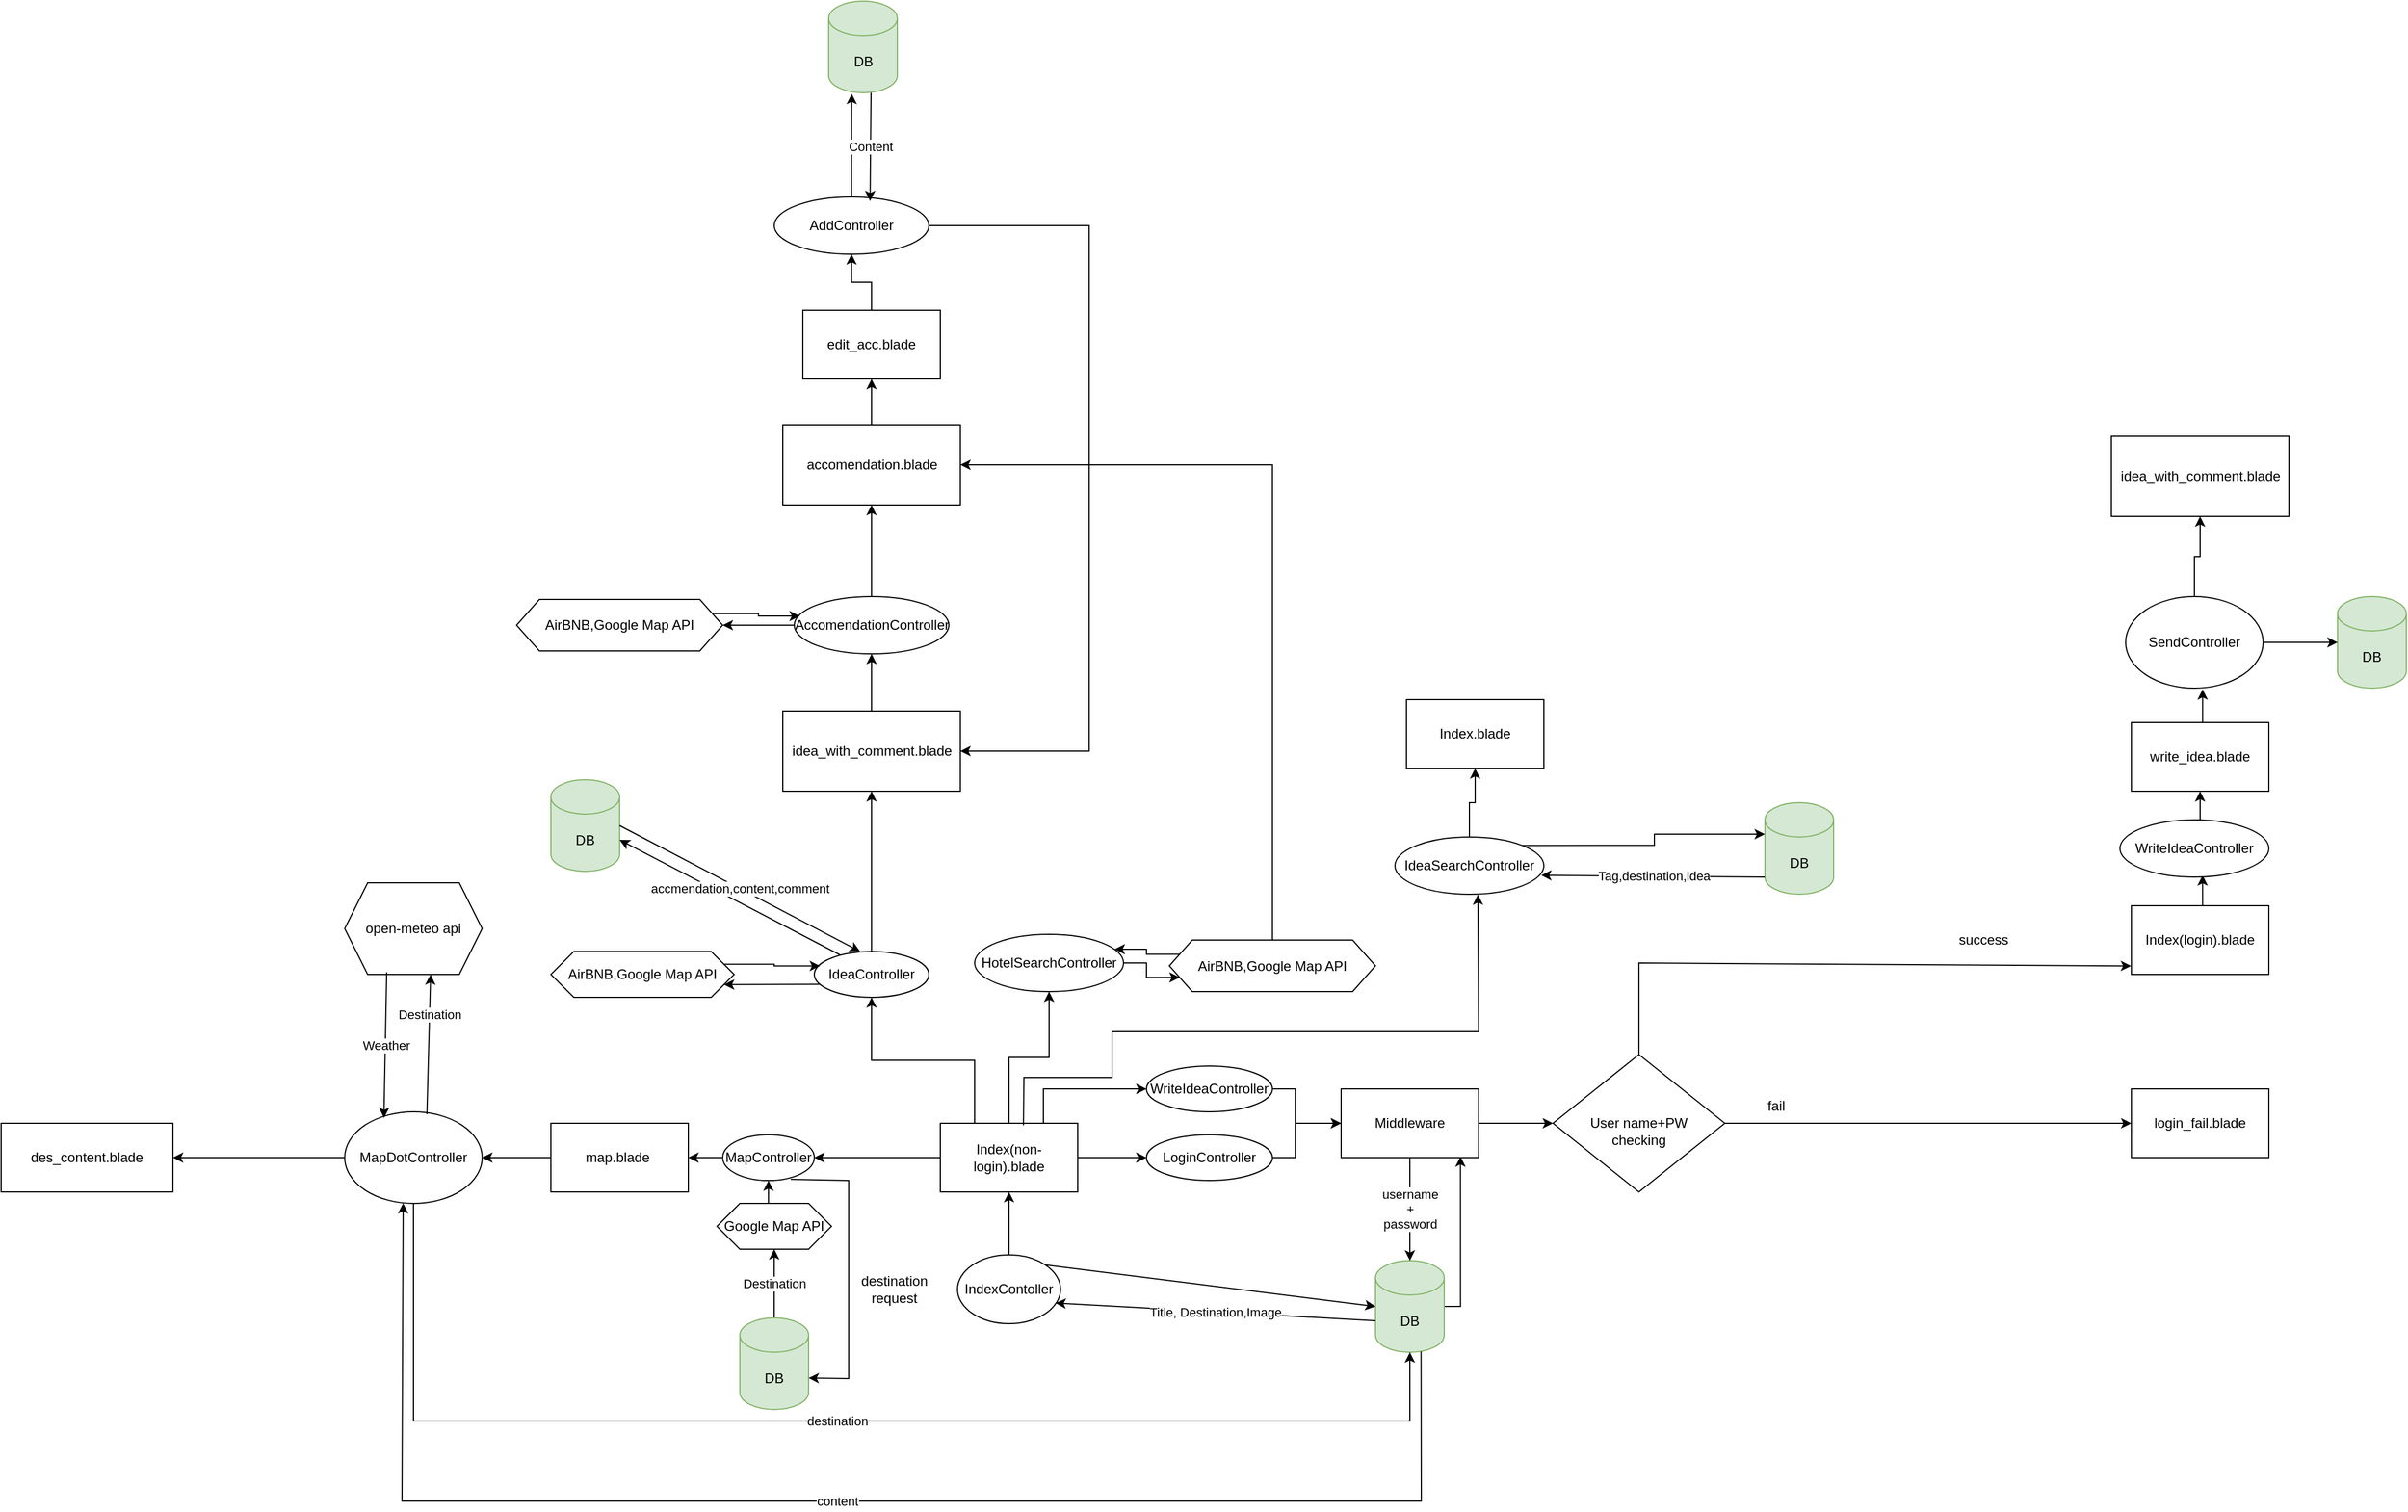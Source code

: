 <mxfile version="21.6.2" type="device">
  <diagram name="第 1 页" id="vHGsVmpdQtaU-nKr-r6q">
    <mxGraphModel dx="1869" dy="2163" grid="1" gridSize="10" guides="1" tooltips="1" connect="1" arrows="1" fold="1" page="1" pageScale="1" pageWidth="827" pageHeight="1169" math="0" shadow="0">
      <root>
        <mxCell id="0" />
        <mxCell id="1" parent="0" />
        <mxCell id="zs9oyGR2Aw34xddNkXtN-66" style="edgeStyle=orthogonalEdgeStyle;rounded=0;orthogonalLoop=1;jettySize=auto;html=1;exitX=1;exitY=0.5;exitDx=0;exitDy=0;exitPerimeter=0;entryX=0.868;entryY=0.983;entryDx=0;entryDy=0;entryPerimeter=0;" parent="1" source="zs9oyGR2Aw34xddNkXtN-1" target="zs9oyGR2Aw34xddNkXtN-12" edge="1">
          <mxGeometry relative="1" as="geometry">
            <mxPoint x="920" y="280" as="targetPoint" />
            <Array as="points">
              <mxPoint x="754" y="280" />
            </Array>
          </mxGeometry>
        </mxCell>
        <mxCell id="zs9oyGR2Aw34xddNkXtN-1" value="DB" style="shape=cylinder3;whiteSpace=wrap;html=1;boundedLbl=1;backgroundOutline=1;size=15;fillColor=#d5e8d4;strokeColor=#82b366;" parent="1" vertex="1">
          <mxGeometry x="680" y="240" width="60" height="80" as="geometry" />
        </mxCell>
        <mxCell id="zs9oyGR2Aw34xddNkXtN-7" style="edgeStyle=orthogonalEdgeStyle;rounded=0;orthogonalLoop=1;jettySize=auto;html=1;exitX=0;exitY=0.5;exitDx=0;exitDy=0;entryX=1;entryY=0.5;entryDx=0;entryDy=0;" parent="1" source="zs9oyGR2Aw34xddNkXtN-2" target="zs9oyGR2Aw34xddNkXtN-3" edge="1">
          <mxGeometry relative="1" as="geometry" />
        </mxCell>
        <mxCell id="zs9oyGR2Aw34xddNkXtN-8" style="edgeStyle=orthogonalEdgeStyle;rounded=0;orthogonalLoop=1;jettySize=auto;html=1;exitX=0.25;exitY=0;exitDx=0;exitDy=0;entryX=0.5;entryY=1;entryDx=0;entryDy=0;" parent="1" source="zs9oyGR2Aw34xddNkXtN-2" target="zs9oyGR2Aw34xddNkXtN-6" edge="1">
          <mxGeometry relative="1" as="geometry" />
        </mxCell>
        <mxCell id="zs9oyGR2Aw34xddNkXtN-10" style="edgeStyle=orthogonalEdgeStyle;rounded=0;orthogonalLoop=1;jettySize=auto;html=1;exitX=1;exitY=0.5;exitDx=0;exitDy=0;entryX=0;entryY=0.5;entryDx=0;entryDy=0;" parent="1" source="zs9oyGR2Aw34xddNkXtN-2" target="zs9oyGR2Aw34xddNkXtN-4" edge="1">
          <mxGeometry relative="1" as="geometry" />
        </mxCell>
        <mxCell id="zs9oyGR2Aw34xddNkXtN-11" style="edgeStyle=orthogonalEdgeStyle;rounded=0;orthogonalLoop=1;jettySize=auto;html=1;exitX=0.75;exitY=0;exitDx=0;exitDy=0;entryX=0;entryY=0.5;entryDx=0;entryDy=0;" parent="1" source="zs9oyGR2Aw34xddNkXtN-2" target="zs9oyGR2Aw34xddNkXtN-5" edge="1">
          <mxGeometry relative="1" as="geometry" />
        </mxCell>
        <mxCell id="zs9oyGR2Aw34xddNkXtN-130" style="edgeStyle=orthogonalEdgeStyle;rounded=0;orthogonalLoop=1;jettySize=auto;html=1;exitX=0.5;exitY=0;exitDx=0;exitDy=0;entryX=0.5;entryY=1;entryDx=0;entryDy=0;" parent="1" source="zs9oyGR2Aw34xddNkXtN-2" target="zs9oyGR2Aw34xddNkXtN-129" edge="1">
          <mxGeometry relative="1" as="geometry" />
        </mxCell>
        <mxCell id="zs9oyGR2Aw34xddNkXtN-2" value="Index(non-login).blade" style="rounded=0;whiteSpace=wrap;html=1;" parent="1" vertex="1">
          <mxGeometry x="300" y="120" width="120" height="60" as="geometry" />
        </mxCell>
        <mxCell id="zs9oyGR2Aw34xddNkXtN-30" style="edgeStyle=orthogonalEdgeStyle;rounded=0;orthogonalLoop=1;jettySize=auto;html=1;exitX=0;exitY=0.5;exitDx=0;exitDy=0;entryX=1;entryY=0.5;entryDx=0;entryDy=0;" parent="1" source="zs9oyGR2Aw34xddNkXtN-3" target="zs9oyGR2Aw34xddNkXtN-29" edge="1">
          <mxGeometry relative="1" as="geometry" />
        </mxCell>
        <mxCell id="zs9oyGR2Aw34xddNkXtN-3" value="MapController" style="ellipse;whiteSpace=wrap;html=1;" parent="1" vertex="1">
          <mxGeometry x="110" y="130" width="80" height="40" as="geometry" />
        </mxCell>
        <mxCell id="zs9oyGR2Aw34xddNkXtN-15" style="edgeStyle=orthogonalEdgeStyle;rounded=0;orthogonalLoop=1;jettySize=auto;html=1;exitX=1;exitY=0.5;exitDx=0;exitDy=0;entryX=0;entryY=0.5;entryDx=0;entryDy=0;" parent="1" source="zs9oyGR2Aw34xddNkXtN-4" target="zs9oyGR2Aw34xddNkXtN-12" edge="1">
          <mxGeometry relative="1" as="geometry">
            <Array as="points">
              <mxPoint x="610" y="150" />
              <mxPoint x="610" y="120" />
            </Array>
          </mxGeometry>
        </mxCell>
        <mxCell id="zs9oyGR2Aw34xddNkXtN-4" value="LoginController" style="ellipse;whiteSpace=wrap;html=1;" parent="1" vertex="1">
          <mxGeometry x="480" y="130" width="110" height="40" as="geometry" />
        </mxCell>
        <mxCell id="zs9oyGR2Aw34xddNkXtN-13" style="edgeStyle=orthogonalEdgeStyle;rounded=0;orthogonalLoop=1;jettySize=auto;html=1;exitX=1;exitY=0.5;exitDx=0;exitDy=0;entryX=0;entryY=0.5;entryDx=0;entryDy=0;" parent="1" source="zs9oyGR2Aw34xddNkXtN-5" target="zs9oyGR2Aw34xddNkXtN-12" edge="1">
          <mxGeometry relative="1" as="geometry">
            <Array as="points">
              <mxPoint x="610" y="90" />
              <mxPoint x="610" y="120" />
            </Array>
          </mxGeometry>
        </mxCell>
        <mxCell id="zs9oyGR2Aw34xddNkXtN-5" value="WriteIdeaController" style="ellipse;whiteSpace=wrap;html=1;" parent="1" vertex="1">
          <mxGeometry x="480" y="70" width="110" height="40" as="geometry" />
        </mxCell>
        <mxCell id="zs9oyGR2Aw34xddNkXtN-28" style="edgeStyle=orthogonalEdgeStyle;rounded=0;orthogonalLoop=1;jettySize=auto;html=1;exitX=0.5;exitY=0;exitDx=0;exitDy=0;entryX=0.5;entryY=1;entryDx=0;entryDy=0;" parent="1" source="zs9oyGR2Aw34xddNkXtN-6" target="zs9oyGR2Aw34xddNkXtN-27" edge="1">
          <mxGeometry relative="1" as="geometry" />
        </mxCell>
        <mxCell id="zs9oyGR2Aw34xddNkXtN-6" value="IdeaController" style="ellipse;whiteSpace=wrap;html=1;" parent="1" vertex="1">
          <mxGeometry x="190" y="-30" width="100" height="40" as="geometry" />
        </mxCell>
        <mxCell id="zs9oyGR2Aw34xddNkXtN-65" style="edgeStyle=orthogonalEdgeStyle;rounded=0;orthogonalLoop=1;jettySize=auto;html=1;exitX=1;exitY=0.5;exitDx=0;exitDy=0;entryX=0;entryY=0.5;entryDx=0;entryDy=0;" parent="1" source="zs9oyGR2Aw34xddNkXtN-12" target="zs9oyGR2Aw34xddNkXtN-20" edge="1">
          <mxGeometry relative="1" as="geometry" />
        </mxCell>
        <mxCell id="zs9oyGR2Aw34xddNkXtN-12" value="Middleware" style="rounded=0;whiteSpace=wrap;html=1;" parent="1" vertex="1">
          <mxGeometry x="650" y="90" width="120" height="60" as="geometry" />
        </mxCell>
        <mxCell id="zs9oyGR2Aw34xddNkXtN-145" style="edgeStyle=orthogonalEdgeStyle;rounded=0;orthogonalLoop=1;jettySize=auto;html=1;exitX=0.5;exitY=0;exitDx=0;exitDy=0;entryX=0.555;entryY=0.968;entryDx=0;entryDy=0;entryPerimeter=0;" parent="1" source="zs9oyGR2Aw34xddNkXtN-16" target="zs9oyGR2Aw34xddNkXtN-144" edge="1">
          <mxGeometry relative="1" as="geometry" />
        </mxCell>
        <mxCell id="zs9oyGR2Aw34xddNkXtN-16" value="Index(login).blade" style="rounded=0;whiteSpace=wrap;html=1;" parent="1" vertex="1">
          <mxGeometry x="1340" y="-70" width="120" height="60" as="geometry" />
        </mxCell>
        <mxCell id="zs9oyGR2Aw34xddNkXtN-20" value="&lt;br&gt;User name+PW&lt;br&gt;checking" style="rhombus;whiteSpace=wrap;html=1;" parent="1" vertex="1">
          <mxGeometry x="835" y="60" width="150" height="120" as="geometry" />
        </mxCell>
        <mxCell id="zs9oyGR2Aw34xddNkXtN-25" value="login_fail.blade" style="rounded=0;whiteSpace=wrap;html=1;" parent="1" vertex="1">
          <mxGeometry x="1340" y="90" width="120" height="60" as="geometry" />
        </mxCell>
        <mxCell id="zs9oyGR2Aw34xddNkXtN-111" style="edgeStyle=orthogonalEdgeStyle;rounded=0;orthogonalLoop=1;jettySize=auto;html=1;exitX=0.5;exitY=0;exitDx=0;exitDy=0;entryX=0.5;entryY=1;entryDx=0;entryDy=0;" parent="1" source="zs9oyGR2Aw34xddNkXtN-27" target="zs9oyGR2Aw34xddNkXtN-104" edge="1">
          <mxGeometry relative="1" as="geometry" />
        </mxCell>
        <mxCell id="zs9oyGR2Aw34xddNkXtN-27" value="idea_with_comment.blade" style="rounded=0;whiteSpace=wrap;html=1;" parent="1" vertex="1">
          <mxGeometry x="162.5" y="-240" width="155" height="70" as="geometry" />
        </mxCell>
        <mxCell id="zs9oyGR2Aw34xddNkXtN-51" style="edgeStyle=orthogonalEdgeStyle;rounded=0;orthogonalLoop=1;jettySize=auto;html=1;exitX=0;exitY=0.5;exitDx=0;exitDy=0;entryX=1;entryY=0.5;entryDx=0;entryDy=0;" parent="1" source="zs9oyGR2Aw34xddNkXtN-29" target="zs9oyGR2Aw34xddNkXtN-50" edge="1">
          <mxGeometry relative="1" as="geometry" />
        </mxCell>
        <mxCell id="zs9oyGR2Aw34xddNkXtN-29" value="map.blade&amp;nbsp;" style="rounded=0;whiteSpace=wrap;html=1;" parent="1" vertex="1">
          <mxGeometry x="-40" y="120" width="120" height="60" as="geometry" />
        </mxCell>
        <mxCell id="zs9oyGR2Aw34xddNkXtN-73" style="edgeStyle=orthogonalEdgeStyle;rounded=0;orthogonalLoop=1;jettySize=auto;html=1;exitX=0.5;exitY=0;exitDx=0;exitDy=0;entryX=0.5;entryY=1;entryDx=0;entryDy=0;" parent="1" source="zs9oyGR2Aw34xddNkXtN-31" target="zs9oyGR2Aw34xddNkXtN-3" edge="1">
          <mxGeometry relative="1" as="geometry" />
        </mxCell>
        <mxCell id="zs9oyGR2Aw34xddNkXtN-31" value="Google Map API" style="shape=hexagon;perimeter=hexagonPerimeter2;whiteSpace=wrap;html=1;fixedSize=1;" parent="1" vertex="1">
          <mxGeometry x="105" y="190" width="100" height="40" as="geometry" />
        </mxCell>
        <mxCell id="zs9oyGR2Aw34xddNkXtN-41" value="" style="endArrow=classic;html=1;rounded=0;exitX=0.5;exitY=1;exitDx=0;exitDy=0;entryX=0.5;entryY=0;entryDx=0;entryDy=0;entryPerimeter=0;" parent="1" source="zs9oyGR2Aw34xddNkXtN-12" target="zs9oyGR2Aw34xddNkXtN-1" edge="1">
          <mxGeometry relative="1" as="geometry">
            <mxPoint x="250" y="160" as="sourcePoint" />
            <mxPoint x="350" y="160" as="targetPoint" />
          </mxGeometry>
        </mxCell>
        <mxCell id="zs9oyGR2Aw34xddNkXtN-42" value="username&lt;br&gt;+&lt;br&gt;password" style="edgeLabel;resizable=0;html=1;align=center;verticalAlign=middle;" parent="zs9oyGR2Aw34xddNkXtN-41" connectable="0" vertex="1">
          <mxGeometry relative="1" as="geometry">
            <mxPoint as="offset" />
          </mxGeometry>
        </mxCell>
        <mxCell id="zs9oyGR2Aw34xddNkXtN-46" value="" style="endArrow=classic;html=1;rounded=0;exitX=0.5;exitY=0;exitDx=0;exitDy=0;exitPerimeter=0;entryX=0.5;entryY=1;entryDx=0;entryDy=0;" parent="1" source="zs9oyGR2Aw34xddNkXtN-71" target="zs9oyGR2Aw34xddNkXtN-31" edge="1">
          <mxGeometry relative="1" as="geometry">
            <mxPoint x="210" y="280" as="sourcePoint" />
            <mxPoint x="140" y="230" as="targetPoint" />
          </mxGeometry>
        </mxCell>
        <mxCell id="zs9oyGR2Aw34xddNkXtN-47" value="Destination" style="edgeLabel;resizable=0;html=1;align=center;verticalAlign=middle;" parent="zs9oyGR2Aw34xddNkXtN-46" connectable="0" vertex="1">
          <mxGeometry relative="1" as="geometry">
            <mxPoint as="offset" />
          </mxGeometry>
        </mxCell>
        <mxCell id="zs9oyGR2Aw34xddNkXtN-63" style="edgeStyle=orthogonalEdgeStyle;rounded=0;orthogonalLoop=1;jettySize=auto;html=1;exitX=0;exitY=0.5;exitDx=0;exitDy=0;entryX=1;entryY=0.5;entryDx=0;entryDy=0;" parent="1" source="zs9oyGR2Aw34xddNkXtN-50" target="zs9oyGR2Aw34xddNkXtN-62" edge="1">
          <mxGeometry relative="1" as="geometry" />
        </mxCell>
        <mxCell id="zs9oyGR2Aw34xddNkXtN-50" value="MapDotController" style="ellipse;whiteSpace=wrap;html=1;" parent="1" vertex="1">
          <mxGeometry x="-220" y="110" width="120" height="80" as="geometry" />
        </mxCell>
        <mxCell id="zs9oyGR2Aw34xddNkXtN-52" value="" style="endArrow=classic;html=1;rounded=0;exitX=0.5;exitY=1;exitDx=0;exitDy=0;entryX=0.5;entryY=1;entryDx=0;entryDy=0;entryPerimeter=0;" parent="1" source="zs9oyGR2Aw34xddNkXtN-50" target="zs9oyGR2Aw34xddNkXtN-1" edge="1">
          <mxGeometry relative="1" as="geometry">
            <mxPoint x="220" y="260" as="sourcePoint" />
            <mxPoint x="770" y="380" as="targetPoint" />
            <Array as="points">
              <mxPoint x="-160" y="380" />
              <mxPoint x="710" y="380" />
            </Array>
          </mxGeometry>
        </mxCell>
        <mxCell id="zs9oyGR2Aw34xddNkXtN-53" value="destination" style="edgeLabel;resizable=0;html=1;align=center;verticalAlign=middle;" parent="zs9oyGR2Aw34xddNkXtN-52" connectable="0" vertex="1">
          <mxGeometry relative="1" as="geometry" />
        </mxCell>
        <mxCell id="zs9oyGR2Aw34xddNkXtN-56" value="" style="endArrow=classic;html=1;rounded=0;exitX=0.663;exitY=0.992;exitDx=0;exitDy=0;exitPerimeter=0;entryX=0.425;entryY=0.997;entryDx=0;entryDy=0;entryPerimeter=0;" parent="1" source="zs9oyGR2Aw34xddNkXtN-1" target="zs9oyGR2Aw34xddNkXtN-50" edge="1">
          <mxGeometry relative="1" as="geometry">
            <mxPoint x="790" y="410" as="sourcePoint" />
            <mxPoint x="-370" y="250" as="targetPoint" />
            <Array as="points">
              <mxPoint x="720" y="450" />
              <mxPoint x="-170" y="450" />
            </Array>
          </mxGeometry>
        </mxCell>
        <mxCell id="zs9oyGR2Aw34xddNkXtN-57" value="content" style="edgeLabel;resizable=0;html=1;align=center;verticalAlign=middle;" parent="zs9oyGR2Aw34xddNkXtN-56" connectable="0" vertex="1">
          <mxGeometry relative="1" as="geometry">
            <mxPoint as="offset" />
          </mxGeometry>
        </mxCell>
        <mxCell id="zs9oyGR2Aw34xddNkXtN-58" value="open-meteo api" style="shape=hexagon;perimeter=hexagonPerimeter2;whiteSpace=wrap;html=1;fixedSize=1;" parent="1" vertex="1">
          <mxGeometry x="-220" y="-90" width="120" height="80" as="geometry" />
        </mxCell>
        <mxCell id="zs9oyGR2Aw34xddNkXtN-62" value="des_content.blade" style="rounded=0;whiteSpace=wrap;html=1;" parent="1" vertex="1">
          <mxGeometry x="-520" y="120" width="150" height="60" as="geometry" />
        </mxCell>
        <mxCell id="zs9oyGR2Aw34xddNkXtN-67" value="" style="endArrow=classic;html=1;rounded=0;exitX=0.5;exitY=0;exitDx=0;exitDy=0;entryX=-0.002;entryY=0.877;entryDx=0;entryDy=0;entryPerimeter=0;" parent="1" source="zs9oyGR2Aw34xddNkXtN-20" target="zs9oyGR2Aw34xddNkXtN-16" edge="1">
          <mxGeometry width="50" height="50" relative="1" as="geometry">
            <mxPoint x="800" y="190" as="sourcePoint" />
            <mxPoint x="850" y="140" as="targetPoint" />
            <Array as="points">
              <mxPoint x="910" y="-20" />
            </Array>
          </mxGeometry>
        </mxCell>
        <mxCell id="zs9oyGR2Aw34xddNkXtN-68" value="" style="endArrow=classic;html=1;rounded=0;exitX=1;exitY=0.5;exitDx=0;exitDy=0;entryX=0;entryY=0.5;entryDx=0;entryDy=0;" parent="1" source="zs9oyGR2Aw34xddNkXtN-20" target="zs9oyGR2Aw34xddNkXtN-25" edge="1">
          <mxGeometry width="50" height="50" relative="1" as="geometry">
            <mxPoint x="800" y="190" as="sourcePoint" />
            <mxPoint x="850" y="140" as="targetPoint" />
          </mxGeometry>
        </mxCell>
        <mxCell id="zs9oyGR2Aw34xddNkXtN-69" value="success" style="text;html=1;strokeColor=none;fillColor=none;align=center;verticalAlign=middle;whiteSpace=wrap;rounded=0;" parent="1" vertex="1">
          <mxGeometry x="1181" y="-55" width="60" height="30" as="geometry" />
        </mxCell>
        <mxCell id="zs9oyGR2Aw34xddNkXtN-70" value="fail" style="text;html=1;strokeColor=none;fillColor=none;align=center;verticalAlign=middle;whiteSpace=wrap;rounded=0;" parent="1" vertex="1">
          <mxGeometry x="1000" y="90" width="60" height="30" as="geometry" />
        </mxCell>
        <mxCell id="zs9oyGR2Aw34xddNkXtN-71" value="DB" style="shape=cylinder3;whiteSpace=wrap;html=1;boundedLbl=1;backgroundOutline=1;size=15;fillColor=#d5e8d4;strokeColor=#82b366;" parent="1" vertex="1">
          <mxGeometry x="125" y="290" width="60" height="80" as="geometry" />
        </mxCell>
        <mxCell id="zs9oyGR2Aw34xddNkXtN-74" value="" style="endArrow=classic;html=1;rounded=0;exitX=0.743;exitY=0.975;exitDx=0;exitDy=0;exitPerimeter=0;entryX=1;entryY=0;entryDx=0;entryDy=52.5;entryPerimeter=0;" parent="1" source="zs9oyGR2Aw34xddNkXtN-3" target="zs9oyGR2Aw34xddNkXtN-71" edge="1">
          <mxGeometry width="50" height="50" relative="1" as="geometry">
            <mxPoint x="310" y="290" as="sourcePoint" />
            <mxPoint x="220" y="350" as="targetPoint" />
            <Array as="points">
              <mxPoint x="220" y="170" />
              <mxPoint x="220" y="343" />
            </Array>
          </mxGeometry>
        </mxCell>
        <mxCell id="zs9oyGR2Aw34xddNkXtN-75" value="destination request" style="text;html=1;strokeColor=none;fillColor=none;align=center;verticalAlign=middle;whiteSpace=wrap;rounded=0;" parent="1" vertex="1">
          <mxGeometry x="230" y="250" width="60" height="30" as="geometry" />
        </mxCell>
        <mxCell id="zs9oyGR2Aw34xddNkXtN-77" value="" style="endArrow=classic;html=1;rounded=0;exitX=0.598;exitY=0.027;exitDx=0;exitDy=0;exitPerimeter=0;entryX=0.625;entryY=1;entryDx=0;entryDy=0;" parent="1" source="zs9oyGR2Aw34xddNkXtN-50" target="zs9oyGR2Aw34xddNkXtN-58" edge="1">
          <mxGeometry relative="1" as="geometry">
            <mxPoint x="-180" y="60" as="sourcePoint" />
            <mxPoint x="-80" y="60" as="targetPoint" />
          </mxGeometry>
        </mxCell>
        <mxCell id="zs9oyGR2Aw34xddNkXtN-78" value="Destination" style="edgeLabel;resizable=0;html=1;align=center;verticalAlign=middle;" parent="zs9oyGR2Aw34xddNkXtN-77" connectable="0" vertex="1">
          <mxGeometry relative="1" as="geometry">
            <mxPoint y="-26" as="offset" />
          </mxGeometry>
        </mxCell>
        <mxCell id="zs9oyGR2Aw34xddNkXtN-79" value="" style="endArrow=classic;html=1;rounded=0;exitX=0.305;exitY=0.977;exitDx=0;exitDy=0;exitPerimeter=0;entryX=0.285;entryY=0.067;entryDx=0;entryDy=0;entryPerimeter=0;" parent="1" source="zs9oyGR2Aw34xddNkXtN-58" target="zs9oyGR2Aw34xddNkXtN-50" edge="1">
          <mxGeometry relative="1" as="geometry">
            <mxPoint x="-180" y="60" as="sourcePoint" />
            <mxPoint x="-80" y="60" as="targetPoint" />
          </mxGeometry>
        </mxCell>
        <mxCell id="zs9oyGR2Aw34xddNkXtN-80" value="Weather" style="edgeLabel;resizable=0;html=1;align=center;verticalAlign=middle;" parent="zs9oyGR2Aw34xddNkXtN-79" connectable="0" vertex="1">
          <mxGeometry relative="1" as="geometry" />
        </mxCell>
        <mxCell id="zs9oyGR2Aw34xddNkXtN-91" style="edgeStyle=orthogonalEdgeStyle;rounded=0;orthogonalLoop=1;jettySize=auto;html=1;exitX=0.5;exitY=0;exitDx=0;exitDy=0;entryX=0.5;entryY=1;entryDx=0;entryDy=0;" parent="1" source="zs9oyGR2Aw34xddNkXtN-81" target="zs9oyGR2Aw34xddNkXtN-2" edge="1">
          <mxGeometry relative="1" as="geometry" />
        </mxCell>
        <mxCell id="zs9oyGR2Aw34xddNkXtN-81" value="IndexContoller" style="ellipse;whiteSpace=wrap;html=1;" parent="1" vertex="1">
          <mxGeometry x="315" y="235" width="90" height="60" as="geometry" />
        </mxCell>
        <mxCell id="zs9oyGR2Aw34xddNkXtN-83" value="" style="endArrow=classic;html=1;rounded=0;exitX=1;exitY=0;exitDx=0;exitDy=0;entryX=0;entryY=0.5;entryDx=0;entryDy=0;entryPerimeter=0;" parent="1" source="zs9oyGR2Aw34xddNkXtN-81" target="zs9oyGR2Aw34xddNkXtN-1" edge="1">
          <mxGeometry relative="1" as="geometry">
            <mxPoint x="320" y="260" as="sourcePoint" />
            <mxPoint x="420" y="260" as="targetPoint" />
          </mxGeometry>
        </mxCell>
        <mxCell id="zs9oyGR2Aw34xddNkXtN-89" value="" style="endArrow=classic;html=1;rounded=0;exitX=0;exitY=0;exitDx=0;exitDy=52.5;exitPerimeter=0;entryX=0.951;entryY=0.7;entryDx=0;entryDy=0;entryPerimeter=0;" parent="1" source="zs9oyGR2Aw34xddNkXtN-1" target="zs9oyGR2Aw34xddNkXtN-81" edge="1">
          <mxGeometry relative="1" as="geometry">
            <mxPoint x="320" y="260" as="sourcePoint" />
            <mxPoint x="420" y="260" as="targetPoint" />
          </mxGeometry>
        </mxCell>
        <mxCell id="zs9oyGR2Aw34xddNkXtN-90" value="Title, Destination,Image" style="edgeLabel;resizable=0;html=1;align=center;verticalAlign=middle;" parent="zs9oyGR2Aw34xddNkXtN-89" connectable="0" vertex="1">
          <mxGeometry relative="1" as="geometry" />
        </mxCell>
        <mxCell id="zs9oyGR2Aw34xddNkXtN-93" value="DB" style="shape=cylinder3;whiteSpace=wrap;html=1;boundedLbl=1;backgroundOutline=1;size=15;fillColor=#d5e8d4;strokeColor=#82b366;" parent="1" vertex="1">
          <mxGeometry x="-40" y="-180" width="60" height="80" as="geometry" />
        </mxCell>
        <mxCell id="zs9oyGR2Aw34xddNkXtN-94" value="" style="endArrow=classic;html=1;rounded=0;entryX=1;entryY=0;entryDx=0;entryDy=52.5;entryPerimeter=0;exitX=0.226;exitY=0.075;exitDx=0;exitDy=0;exitPerimeter=0;" parent="1" source="zs9oyGR2Aw34xddNkXtN-6" target="zs9oyGR2Aw34xddNkXtN-93" edge="1">
          <mxGeometry relative="1" as="geometry">
            <mxPoint x="205.005" y="-14.222" as="sourcePoint" />
            <mxPoint x="20.36" y="-117.58" as="targetPoint" />
          </mxGeometry>
        </mxCell>
        <mxCell id="zs9oyGR2Aw34xddNkXtN-98" value="" style="endArrow=classic;html=1;rounded=0;exitX=1;exitY=0.5;exitDx=0;exitDy=0;exitPerimeter=0;" parent="1" source="zs9oyGR2Aw34xddNkXtN-93" edge="1">
          <mxGeometry relative="1" as="geometry">
            <mxPoint x="320" y="-80" as="sourcePoint" />
            <mxPoint x="230" y="-30" as="targetPoint" />
          </mxGeometry>
        </mxCell>
        <mxCell id="zs9oyGR2Aw34xddNkXtN-99" value="accmendation,content,comment" style="edgeLabel;resizable=0;html=1;align=center;verticalAlign=middle;" parent="zs9oyGR2Aw34xddNkXtN-98" connectable="0" vertex="1">
          <mxGeometry relative="1" as="geometry" />
        </mxCell>
        <mxCell id="zs9oyGR2Aw34xddNkXtN-103" style="edgeStyle=orthogonalEdgeStyle;rounded=0;orthogonalLoop=1;jettySize=auto;html=1;exitX=1;exitY=0.25;exitDx=0;exitDy=0;entryX=0.05;entryY=0.315;entryDx=0;entryDy=0;entryPerimeter=0;" parent="1" source="zs9oyGR2Aw34xddNkXtN-101" target="zs9oyGR2Aw34xddNkXtN-6" edge="1">
          <mxGeometry relative="1" as="geometry" />
        </mxCell>
        <mxCell id="zs9oyGR2Aw34xddNkXtN-101" value="AirBNB,Google Map API" style="shape=hexagon;perimeter=hexagonPerimeter2;whiteSpace=wrap;html=1;fixedSize=1;" parent="1" vertex="1">
          <mxGeometry x="-40" y="-30" width="160" height="40" as="geometry" />
        </mxCell>
        <mxCell id="zs9oyGR2Aw34xddNkXtN-102" value="" style="endArrow=classic;html=1;rounded=0;exitX=0.05;exitY=0.715;exitDx=0;exitDy=0;exitPerimeter=0;entryX=1;entryY=0.75;entryDx=0;entryDy=0;" parent="1" source="zs9oyGR2Aw34xddNkXtN-6" target="zs9oyGR2Aw34xddNkXtN-101" edge="1">
          <mxGeometry width="50" height="50" relative="1" as="geometry">
            <mxPoint x="100" y="100" as="sourcePoint" />
            <mxPoint x="150" y="50" as="targetPoint" />
          </mxGeometry>
        </mxCell>
        <mxCell id="zs9oyGR2Aw34xddNkXtN-110" style="edgeStyle=orthogonalEdgeStyle;rounded=0;orthogonalLoop=1;jettySize=auto;html=1;exitX=0;exitY=0.5;exitDx=0;exitDy=0;entryX=1;entryY=0.5;entryDx=0;entryDy=0;" parent="1" source="zs9oyGR2Aw34xddNkXtN-104" target="zs9oyGR2Aw34xddNkXtN-108" edge="1">
          <mxGeometry relative="1" as="geometry">
            <mxPoint x="80" y="-315" as="targetPoint" />
          </mxGeometry>
        </mxCell>
        <mxCell id="zs9oyGR2Aw34xddNkXtN-120" style="edgeStyle=orthogonalEdgeStyle;rounded=0;orthogonalLoop=1;jettySize=auto;html=1;exitX=0.5;exitY=0;exitDx=0;exitDy=0;entryX=0.5;entryY=1;entryDx=0;entryDy=0;" parent="1" source="zs9oyGR2Aw34xddNkXtN-104" target="zs9oyGR2Aw34xddNkXtN-119" edge="1">
          <mxGeometry relative="1" as="geometry" />
        </mxCell>
        <mxCell id="zs9oyGR2Aw34xddNkXtN-104" value="AccomendationController" style="ellipse;whiteSpace=wrap;html=1;" parent="1" vertex="1">
          <mxGeometry x="172.5" y="-340" width="135" height="50" as="geometry" />
        </mxCell>
        <mxCell id="zs9oyGR2Aw34xddNkXtN-109" style="edgeStyle=orthogonalEdgeStyle;rounded=0;orthogonalLoop=1;jettySize=auto;html=1;exitX=1;exitY=0.25;exitDx=0;exitDy=0;entryX=0.036;entryY=0.34;entryDx=0;entryDy=0;entryPerimeter=0;" parent="1" source="zs9oyGR2Aw34xddNkXtN-108" target="zs9oyGR2Aw34xddNkXtN-104" edge="1">
          <mxGeometry relative="1" as="geometry" />
        </mxCell>
        <mxCell id="zs9oyGR2Aw34xddNkXtN-108" value="AirBNB,Google Map API" style="shape=hexagon;perimeter=hexagonPerimeter2;whiteSpace=wrap;html=1;fixedSize=1;" parent="1" vertex="1">
          <mxGeometry x="-70" y="-337.5" width="180" height="45" as="geometry" />
        </mxCell>
        <mxCell id="zs9oyGR2Aw34xddNkXtN-125" style="edgeStyle=orthogonalEdgeStyle;rounded=0;orthogonalLoop=1;jettySize=auto;html=1;exitX=0.5;exitY=0;exitDx=0;exitDy=0;entryX=0.337;entryY=1.012;entryDx=0;entryDy=0;entryPerimeter=0;" parent="1" source="zs9oyGR2Aw34xddNkXtN-112" target="zs9oyGR2Aw34xddNkXtN-122" edge="1">
          <mxGeometry relative="1" as="geometry" />
        </mxCell>
        <mxCell id="Mub388Cl21JZfDTHtgiK-12" style="edgeStyle=orthogonalEdgeStyle;rounded=0;orthogonalLoop=1;jettySize=auto;html=1;exitX=1;exitY=0.5;exitDx=0;exitDy=0;entryX=1;entryY=0.5;entryDx=0;entryDy=0;" edge="1" parent="1" source="zs9oyGR2Aw34xddNkXtN-112" target="zs9oyGR2Aw34xddNkXtN-27">
          <mxGeometry relative="1" as="geometry">
            <Array as="points">
              <mxPoint x="430" y="-664" />
              <mxPoint x="430" y="-205" />
            </Array>
          </mxGeometry>
        </mxCell>
        <mxCell id="zs9oyGR2Aw34xddNkXtN-112" value="AddController" style="ellipse;whiteSpace=wrap;html=1;" parent="1" vertex="1">
          <mxGeometry x="155" y="-689" width="135" height="50" as="geometry" />
        </mxCell>
        <mxCell id="Mub388Cl21JZfDTHtgiK-7" style="edgeStyle=orthogonalEdgeStyle;rounded=0;orthogonalLoop=1;jettySize=auto;html=1;exitX=0.5;exitY=0;exitDx=0;exitDy=0;entryX=0.5;entryY=1;entryDx=0;entryDy=0;" edge="1" parent="1" source="zs9oyGR2Aw34xddNkXtN-119" target="Mub388Cl21JZfDTHtgiK-1">
          <mxGeometry relative="1" as="geometry" />
        </mxCell>
        <mxCell id="zs9oyGR2Aw34xddNkXtN-119" value="accomendation.blade" style="rounded=0;whiteSpace=wrap;html=1;" parent="1" vertex="1">
          <mxGeometry x="162.5" y="-490" width="155" height="70" as="geometry" />
        </mxCell>
        <mxCell id="zs9oyGR2Aw34xddNkXtN-122" value="DB" style="shape=cylinder3;whiteSpace=wrap;html=1;boundedLbl=1;backgroundOutline=1;size=15;fillColor=#d5e8d4;strokeColor=#82b366;" parent="1" vertex="1">
          <mxGeometry x="202.5" y="-860" width="60" height="80" as="geometry" />
        </mxCell>
        <mxCell id="zs9oyGR2Aw34xddNkXtN-123" value="" style="endArrow=classic;html=1;rounded=0;exitX=0.617;exitY=1.002;exitDx=0;exitDy=0;exitPerimeter=0;entryX=0.62;entryY=0.072;entryDx=0;entryDy=0;entryPerimeter=0;" parent="1" source="zs9oyGR2Aw34xddNkXtN-122" target="zs9oyGR2Aw34xddNkXtN-112" edge="1">
          <mxGeometry relative="1" as="geometry">
            <mxPoint x="152.5" y="-660" as="sourcePoint" />
            <mxPoint x="252.5" y="-660" as="targetPoint" />
          </mxGeometry>
        </mxCell>
        <mxCell id="zs9oyGR2Aw34xddNkXtN-124" value="Content" style="edgeLabel;resizable=0;html=1;align=center;verticalAlign=middle;" parent="zs9oyGR2Aw34xddNkXtN-123" connectable="0" vertex="1">
          <mxGeometry relative="1" as="geometry" />
        </mxCell>
        <mxCell id="zs9oyGR2Aw34xddNkXtN-133" style="edgeStyle=orthogonalEdgeStyle;rounded=0;orthogonalLoop=1;jettySize=auto;html=1;exitX=1;exitY=0.5;exitDx=0;exitDy=0;entryX=0;entryY=0.75;entryDx=0;entryDy=0;" parent="1" source="zs9oyGR2Aw34xddNkXtN-129" target="zs9oyGR2Aw34xddNkXtN-131" edge="1">
          <mxGeometry relative="1" as="geometry" />
        </mxCell>
        <mxCell id="zs9oyGR2Aw34xddNkXtN-129" value="HotelSearchController" style="ellipse;whiteSpace=wrap;html=1;" parent="1" vertex="1">
          <mxGeometry x="330" y="-45" width="130" height="50" as="geometry" />
        </mxCell>
        <mxCell id="zs9oyGR2Aw34xddNkXtN-132" style="edgeStyle=orthogonalEdgeStyle;rounded=0;orthogonalLoop=1;jettySize=auto;html=1;exitX=0;exitY=0.25;exitDx=0;exitDy=0;entryX=0.94;entryY=0.26;entryDx=0;entryDy=0;entryPerimeter=0;" parent="1" source="zs9oyGR2Aw34xddNkXtN-131" target="zs9oyGR2Aw34xddNkXtN-129" edge="1">
          <mxGeometry relative="1" as="geometry" />
        </mxCell>
        <mxCell id="zs9oyGR2Aw34xddNkXtN-134" style="edgeStyle=orthogonalEdgeStyle;rounded=0;orthogonalLoop=1;jettySize=auto;html=1;exitX=0.5;exitY=0;exitDx=0;exitDy=0;entryX=1;entryY=0.5;entryDx=0;entryDy=0;" parent="1" source="zs9oyGR2Aw34xddNkXtN-131" target="zs9oyGR2Aw34xddNkXtN-119" edge="1">
          <mxGeometry relative="1" as="geometry" />
        </mxCell>
        <mxCell id="zs9oyGR2Aw34xddNkXtN-131" value="AirBNB,Google Map API" style="shape=hexagon;perimeter=hexagonPerimeter2;whiteSpace=wrap;html=1;fixedSize=1;" parent="1" vertex="1">
          <mxGeometry x="500" y="-40" width="180" height="45" as="geometry" />
        </mxCell>
        <mxCell id="zs9oyGR2Aw34xddNkXtN-135" value="" style="endArrow=classic;html=1;rounded=0;exitX=0.605;exitY=0.03;exitDx=0;exitDy=0;exitPerimeter=0;entryX=0.557;entryY=1.004;entryDx=0;entryDy=0;entryPerimeter=0;" parent="1" source="zs9oyGR2Aw34xddNkXtN-2" target="zs9oyGR2Aw34xddNkXtN-136" edge="1">
          <mxGeometry width="50" height="50" relative="1" as="geometry">
            <mxPoint x="530" y="-60" as="sourcePoint" />
            <mxPoint x="770" y="-70" as="targetPoint" />
            <Array as="points">
              <mxPoint x="373" y="80" />
              <mxPoint x="450" y="80" />
              <mxPoint x="450" y="40" />
              <mxPoint x="770" y="40" />
            </Array>
          </mxGeometry>
        </mxCell>
        <mxCell id="zs9oyGR2Aw34xddNkXtN-138" style="edgeStyle=orthogonalEdgeStyle;rounded=0;orthogonalLoop=1;jettySize=auto;html=1;exitX=1;exitY=0;exitDx=0;exitDy=0;entryX=0;entryY=0;entryDx=0;entryDy=27.5;entryPerimeter=0;" parent="1" source="zs9oyGR2Aw34xddNkXtN-136" target="zs9oyGR2Aw34xddNkXtN-137" edge="1">
          <mxGeometry relative="1" as="geometry" />
        </mxCell>
        <mxCell id="zs9oyGR2Aw34xddNkXtN-143" style="edgeStyle=orthogonalEdgeStyle;rounded=0;orthogonalLoop=1;jettySize=auto;html=1;exitX=0.5;exitY=0;exitDx=0;exitDy=0;entryX=0.5;entryY=1;entryDx=0;entryDy=0;" parent="1" source="zs9oyGR2Aw34xddNkXtN-136" target="zs9oyGR2Aw34xddNkXtN-142" edge="1">
          <mxGeometry relative="1" as="geometry" />
        </mxCell>
        <mxCell id="zs9oyGR2Aw34xddNkXtN-136" value="IdeaSearchController" style="ellipse;whiteSpace=wrap;html=1;" parent="1" vertex="1">
          <mxGeometry x="697" y="-130" width="130" height="50" as="geometry" />
        </mxCell>
        <mxCell id="zs9oyGR2Aw34xddNkXtN-137" value="DB" style="shape=cylinder3;whiteSpace=wrap;html=1;boundedLbl=1;backgroundOutline=1;size=15;fillColor=#d5e8d4;strokeColor=#82b366;" parent="1" vertex="1">
          <mxGeometry x="1020" y="-160" width="60" height="80" as="geometry" />
        </mxCell>
        <mxCell id="zs9oyGR2Aw34xddNkXtN-139" value="" style="endArrow=classic;html=1;rounded=0;exitX=0;exitY=1;exitDx=0;exitDy=-15;exitPerimeter=0;entryX=0.982;entryY=0.668;entryDx=0;entryDy=0;entryPerimeter=0;" parent="1" source="zs9oyGR2Aw34xddNkXtN-137" target="zs9oyGR2Aw34xddNkXtN-136" edge="1">
          <mxGeometry relative="1" as="geometry">
            <mxPoint x="510" y="-30" as="sourcePoint" />
            <mxPoint x="610" y="-30" as="targetPoint" />
          </mxGeometry>
        </mxCell>
        <mxCell id="zs9oyGR2Aw34xddNkXtN-140" value="Tag,destination,idea" style="edgeLabel;resizable=0;html=1;align=center;verticalAlign=middle;" parent="zs9oyGR2Aw34xddNkXtN-139" connectable="0" vertex="1">
          <mxGeometry relative="1" as="geometry" />
        </mxCell>
        <mxCell id="zs9oyGR2Aw34xddNkXtN-142" value="Index.blade" style="rounded=0;whiteSpace=wrap;html=1;" parent="1" vertex="1">
          <mxGeometry x="707" y="-250" width="120" height="60" as="geometry" />
        </mxCell>
        <mxCell id="zs9oyGR2Aw34xddNkXtN-148" style="edgeStyle=orthogonalEdgeStyle;rounded=0;orthogonalLoop=1;jettySize=auto;html=1;exitX=0.5;exitY=0;exitDx=0;exitDy=0;entryX=0.5;entryY=1;entryDx=0;entryDy=0;" parent="1" source="zs9oyGR2Aw34xddNkXtN-144" target="zs9oyGR2Aw34xddNkXtN-147" edge="1">
          <mxGeometry relative="1" as="geometry" />
        </mxCell>
        <mxCell id="zs9oyGR2Aw34xddNkXtN-144" value="WriteIdeaController" style="ellipse;whiteSpace=wrap;html=1;" parent="1" vertex="1">
          <mxGeometry x="1330" y="-145" width="130" height="50" as="geometry" />
        </mxCell>
        <mxCell id="zs9oyGR2Aw34xddNkXtN-152" style="edgeStyle=orthogonalEdgeStyle;rounded=0;orthogonalLoop=1;jettySize=auto;html=1;exitX=0.5;exitY=0;exitDx=0;exitDy=0;entryX=0.56;entryY=1.013;entryDx=0;entryDy=0;entryPerimeter=0;" parent="1" source="zs9oyGR2Aw34xddNkXtN-147" target="zs9oyGR2Aw34xddNkXtN-150" edge="1">
          <mxGeometry relative="1" as="geometry" />
        </mxCell>
        <mxCell id="zs9oyGR2Aw34xddNkXtN-147" value="write_idea.blade" style="rounded=0;whiteSpace=wrap;html=1;" parent="1" vertex="1">
          <mxGeometry x="1340" y="-230" width="120" height="60" as="geometry" />
        </mxCell>
        <mxCell id="zs9oyGR2Aw34xddNkXtN-149" value="DB" style="shape=cylinder3;whiteSpace=wrap;html=1;boundedLbl=1;backgroundOutline=1;size=15;fillColor=#d5e8d4;strokeColor=#82b366;" parent="1" vertex="1">
          <mxGeometry x="1520" y="-340" width="60" height="80" as="geometry" />
        </mxCell>
        <mxCell id="zs9oyGR2Aw34xddNkXtN-151" style="edgeStyle=orthogonalEdgeStyle;rounded=0;orthogonalLoop=1;jettySize=auto;html=1;exitX=1;exitY=0.5;exitDx=0;exitDy=0;entryX=0;entryY=0.5;entryDx=0;entryDy=0;entryPerimeter=0;" parent="1" source="zs9oyGR2Aw34xddNkXtN-150" target="zs9oyGR2Aw34xddNkXtN-149" edge="1">
          <mxGeometry relative="1" as="geometry" />
        </mxCell>
        <mxCell id="zs9oyGR2Aw34xddNkXtN-154" style="edgeStyle=orthogonalEdgeStyle;rounded=0;orthogonalLoop=1;jettySize=auto;html=1;exitX=0.5;exitY=0;exitDx=0;exitDy=0;entryX=0.5;entryY=1;entryDx=0;entryDy=0;" parent="1" source="zs9oyGR2Aw34xddNkXtN-150" target="zs9oyGR2Aw34xddNkXtN-153" edge="1">
          <mxGeometry relative="1" as="geometry" />
        </mxCell>
        <mxCell id="zs9oyGR2Aw34xddNkXtN-150" value="SendController" style="ellipse;whiteSpace=wrap;html=1;" parent="1" vertex="1">
          <mxGeometry x="1335" y="-340" width="120" height="80" as="geometry" />
        </mxCell>
        <mxCell id="zs9oyGR2Aw34xddNkXtN-153" value="idea_with_comment.blade" style="rounded=0;whiteSpace=wrap;html=1;" parent="1" vertex="1">
          <mxGeometry x="1322.5" y="-480" width="155" height="70" as="geometry" />
        </mxCell>
        <mxCell id="Mub388Cl21JZfDTHtgiK-8" style="edgeStyle=orthogonalEdgeStyle;rounded=0;orthogonalLoop=1;jettySize=auto;html=1;exitX=0.5;exitY=0;exitDx=0;exitDy=0;entryX=0.5;entryY=1;entryDx=0;entryDy=0;" edge="1" parent="1" source="Mub388Cl21JZfDTHtgiK-1" target="zs9oyGR2Aw34xddNkXtN-112">
          <mxGeometry relative="1" as="geometry" />
        </mxCell>
        <mxCell id="Mub388Cl21JZfDTHtgiK-1" value="edit_acc.blade" style="rounded=0;whiteSpace=wrap;html=1;" vertex="1" parent="1">
          <mxGeometry x="180" y="-590" width="120" height="60" as="geometry" />
        </mxCell>
      </root>
    </mxGraphModel>
  </diagram>
</mxfile>
